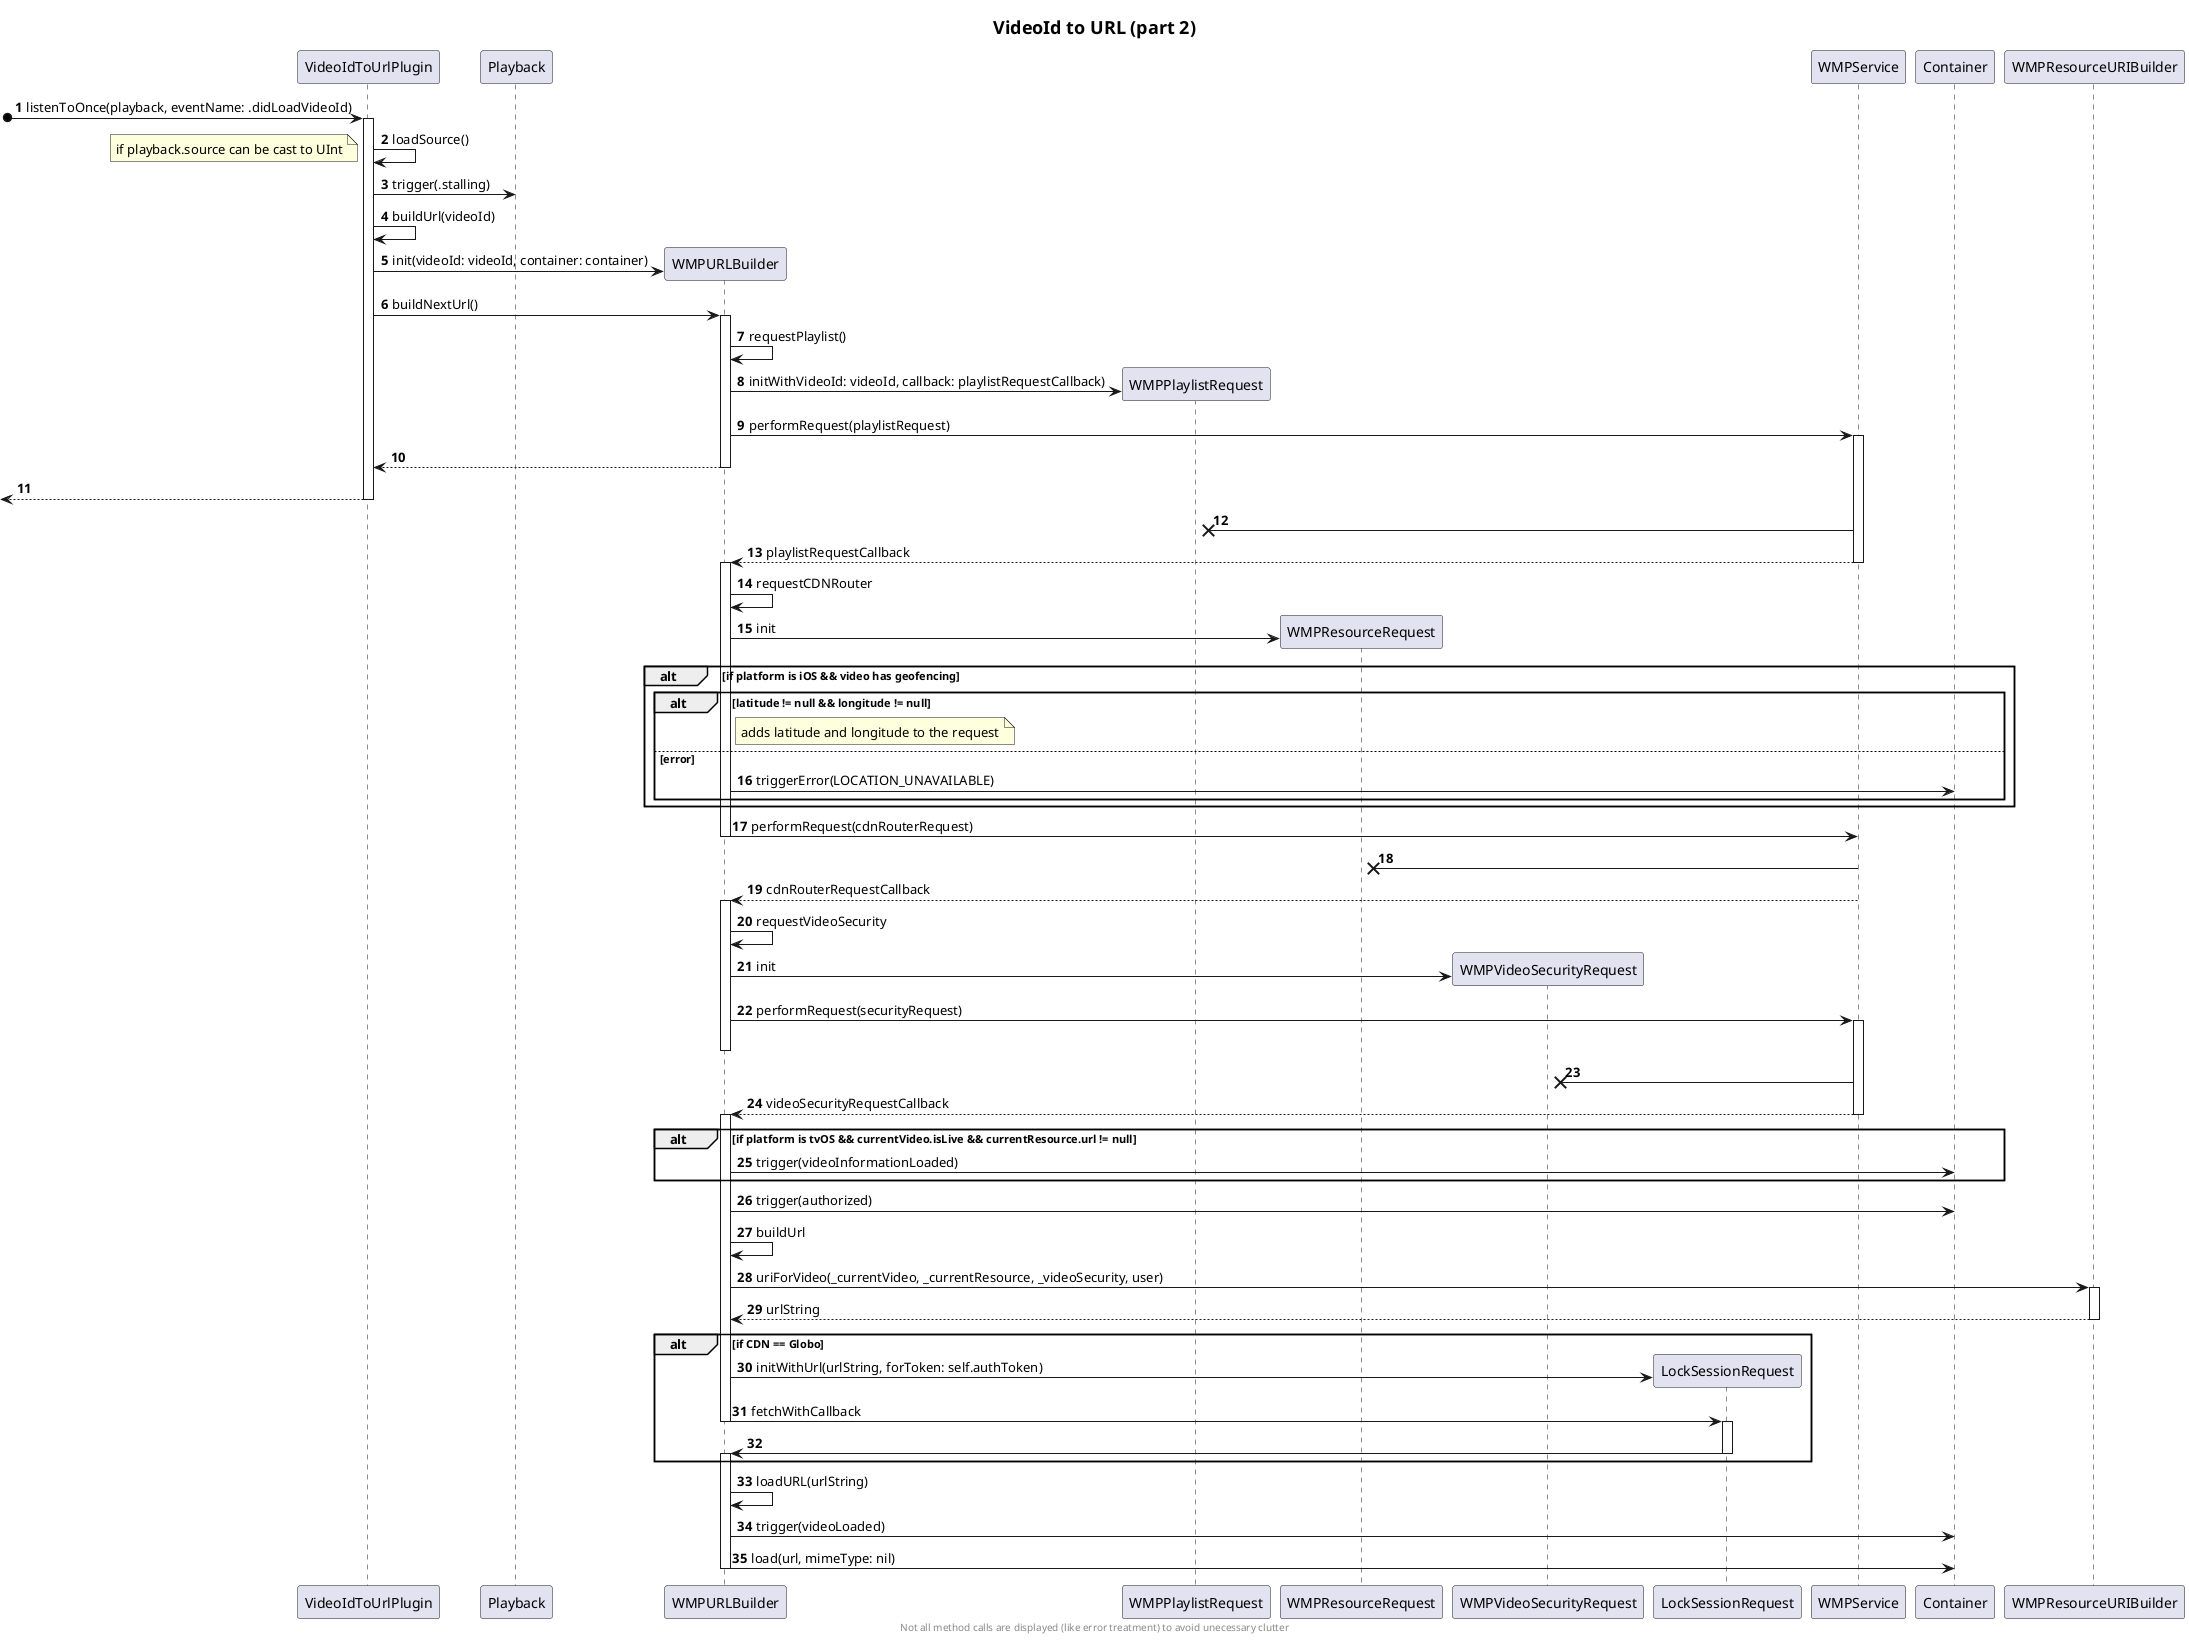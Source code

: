 @startuml VideoId to URL (part 2)
title =VideoId to URL (part 2)

autonumber

participant VideoIdToUrlPlugin as VideoIdPlugin
participant Playback
participant WMPURLBuilder as URLBuilder
participant WMPPlaylistRequest as PlaylistRequest
participant WMPResourceRequest as ResourceRequest
participant WMPVideoSecurityRequest as SecurityRequest
participant LockSessionRequest
participant WMPService as Service

[o-> VideoIdPlugin: listenToOnce(playback, eventName: .didLoadVideoId)
activate VideoIdPlugin
    VideoIdPlugin -> VideoIdPlugin: loadSource()
    note left: if playback.source can be cast to UInt
    VideoIdPlugin -> Playback: trigger(.stalling)
    VideoIdPlugin -> VideoIdPlugin: buildUrl(videoId)
    VideoIdPlugin -> URLBuilder **: init(videoId: videoId, container: container)
    VideoIdPlugin -> URLBuilder ++: buildNextUrl()
        URLBuilder -> URLBuilder: requestPlaylist()
        URLBuilder -> PlaylistRequest **: initWithVideoId: videoId, callback: playlistRequestCallback)
        URLBuilder -> Service ++: performRequest(playlistRequest)
    URLBuilder --> VideoIdPlugin --
    [<-- VideoIdPlugin
deactivate VideoIdPlugin

Service ->x PlaylistRequest
Service --> URLBuilder --: playlistRequestCallback
activate URLBuilder
    URLBuilder -> URLBuilder: requestCDNRouter
    URLBuilder -> ResourceRequest**: init
    alt if platform is iOS && video has geofencing
        alt latitude != null && longitude != null
            note right URLBuilder: adds latitude and longitude to the request
        else error
            URLBuilder -> Container: triggerError(LOCATION_UNAVAILABLE)
        end
    end
    URLBuilder -> Service: performRequest(cdnRouterRequest)
deactivate URLBuilder
            
Service ->x ResourceRequest
Service --> URLBuilder --: cdnRouterRequestCallback
activate URLBuilder
    URLBuilder -> URLBuilder: requestVideoSecurity
    URLBuilder -> SecurityRequest **: init
    URLBuilder -> Service ++: performRequest(securityRequest)
deactivate URLBuilder
            

Service ->x SecurityRequest
Service --> URLBuilder --: videoSecurityRequestCallback
activate URLBuilder
    alt if platform is tvOS && currentVideo.isLive && currentResource.url != null
        URLBuilder -> Container: trigger(videoInformationLoaded)
    end
    URLBuilder -> Container: trigger(authorized)
    URLBuilder -> URLBuilder: buildUrl
    URLBuilder -> WMPResourceURIBuilder ++: uriForVideo(_currentVideo, _currentResource, _videoSecurity, user)
    return urlString

    alt if CDN == Globo
        URLBuilder -> LockSessionRequest **: initWithUrl(urlString, forToken: self.authToken)
        URLBuilder -> LockSessionRequest --: fetchWithCallback
        activate LockSessionRequest
        LockSessionRequest -> URLBuilder --
        activate URLBuilder
    end
    URLBuilder -> URLBuilder: loadURL(urlString)
    URLBuilder -> Container: trigger(videoLoaded)
    URLBuilder -> Container: load(url, mimeType: nil)
    deactivate URLBuilder
deactivate URLBuilder

center footer Not all method calls are displayed (like error treatment) to avoid unecessary clutter

@enduml
